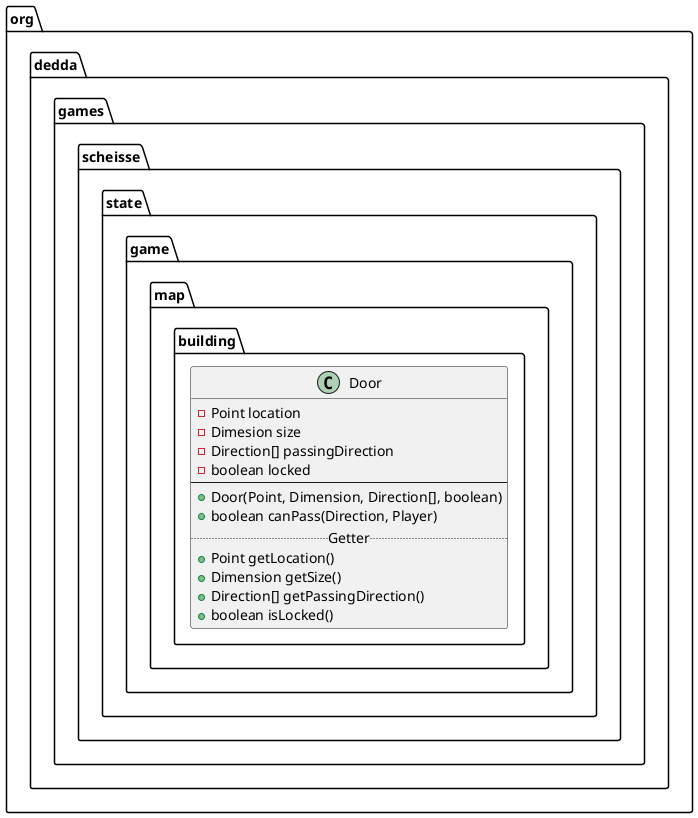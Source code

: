 @startuml
class org.dedda.games.scheisse.state.game.map.building.Door{
    - Point location
    - Dimesion size
    - Direction[] passingDirection
    - boolean locked
    --
    + Door(Point, Dimension, Direction[], boolean)
    + boolean canPass(Direction, Player)
    .. Getter ..
    + Point getLocation()
    + Dimension getSize()
    + Direction[] getPassingDirection()
    + boolean isLocked()
}
@enduml